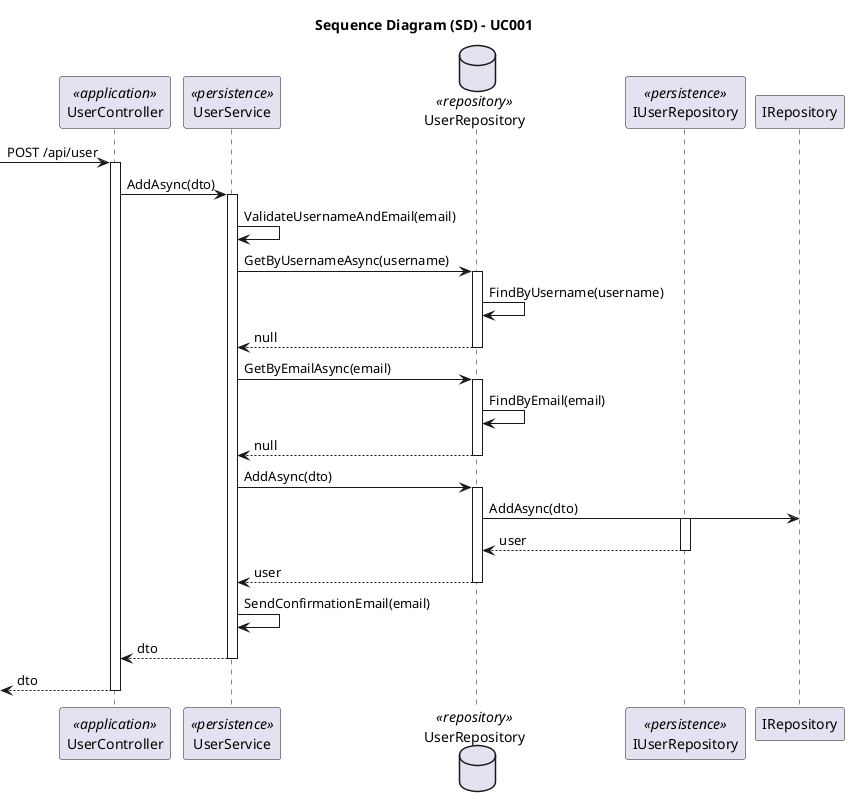 @startuml uc001-sequence-diagram

skinparam packageStyle rectangle
skinparam shadowing false
skinparam linetype polyline

skinparam classAttributeIconSize 0

title Sequence Diagram (SD) - UC001

participant UserController as Controller <<application>>
participant UserService as Service <<persistence>>
database UserRepository as Repository <<repository>>
participant IUserRepository as IRepo <<persistence>>

-> Controller: POST /api/user

activate Controller

    Controller -> Service: AddAsync(dto)

    activate Service

        Service -> Service: ValidateUsernameAndEmail(email)

        Service -> Repository: GetByUsernameAsync(username)
        
        activate Repository

            Repository -> Repository: FindByUsername(username)
            
            Repository --> Service: null

        deactivate Repository

        Service -> Repository: GetByEmailAsync(email)
        
        activate Repository

            Repository -> Repository: FindByEmail(email)
            
            Repository --> Service: null

        deactivate Repository

        Service -> Repository: AddAsync(dto)

        activate Repository

            Repository -> IRepository: AddAsync(dto)
            
            activate IRepo

                IRepo --> Repository: user

            deactivate IRepo
            
            Repository --> Service: user

        deactivate Repository

        Service -> Service: SendConfirmationEmail(email)

        Service --> Controller: dto

    deactivate Service

    <-- Controller: dto

deactivate Controller

@enduml